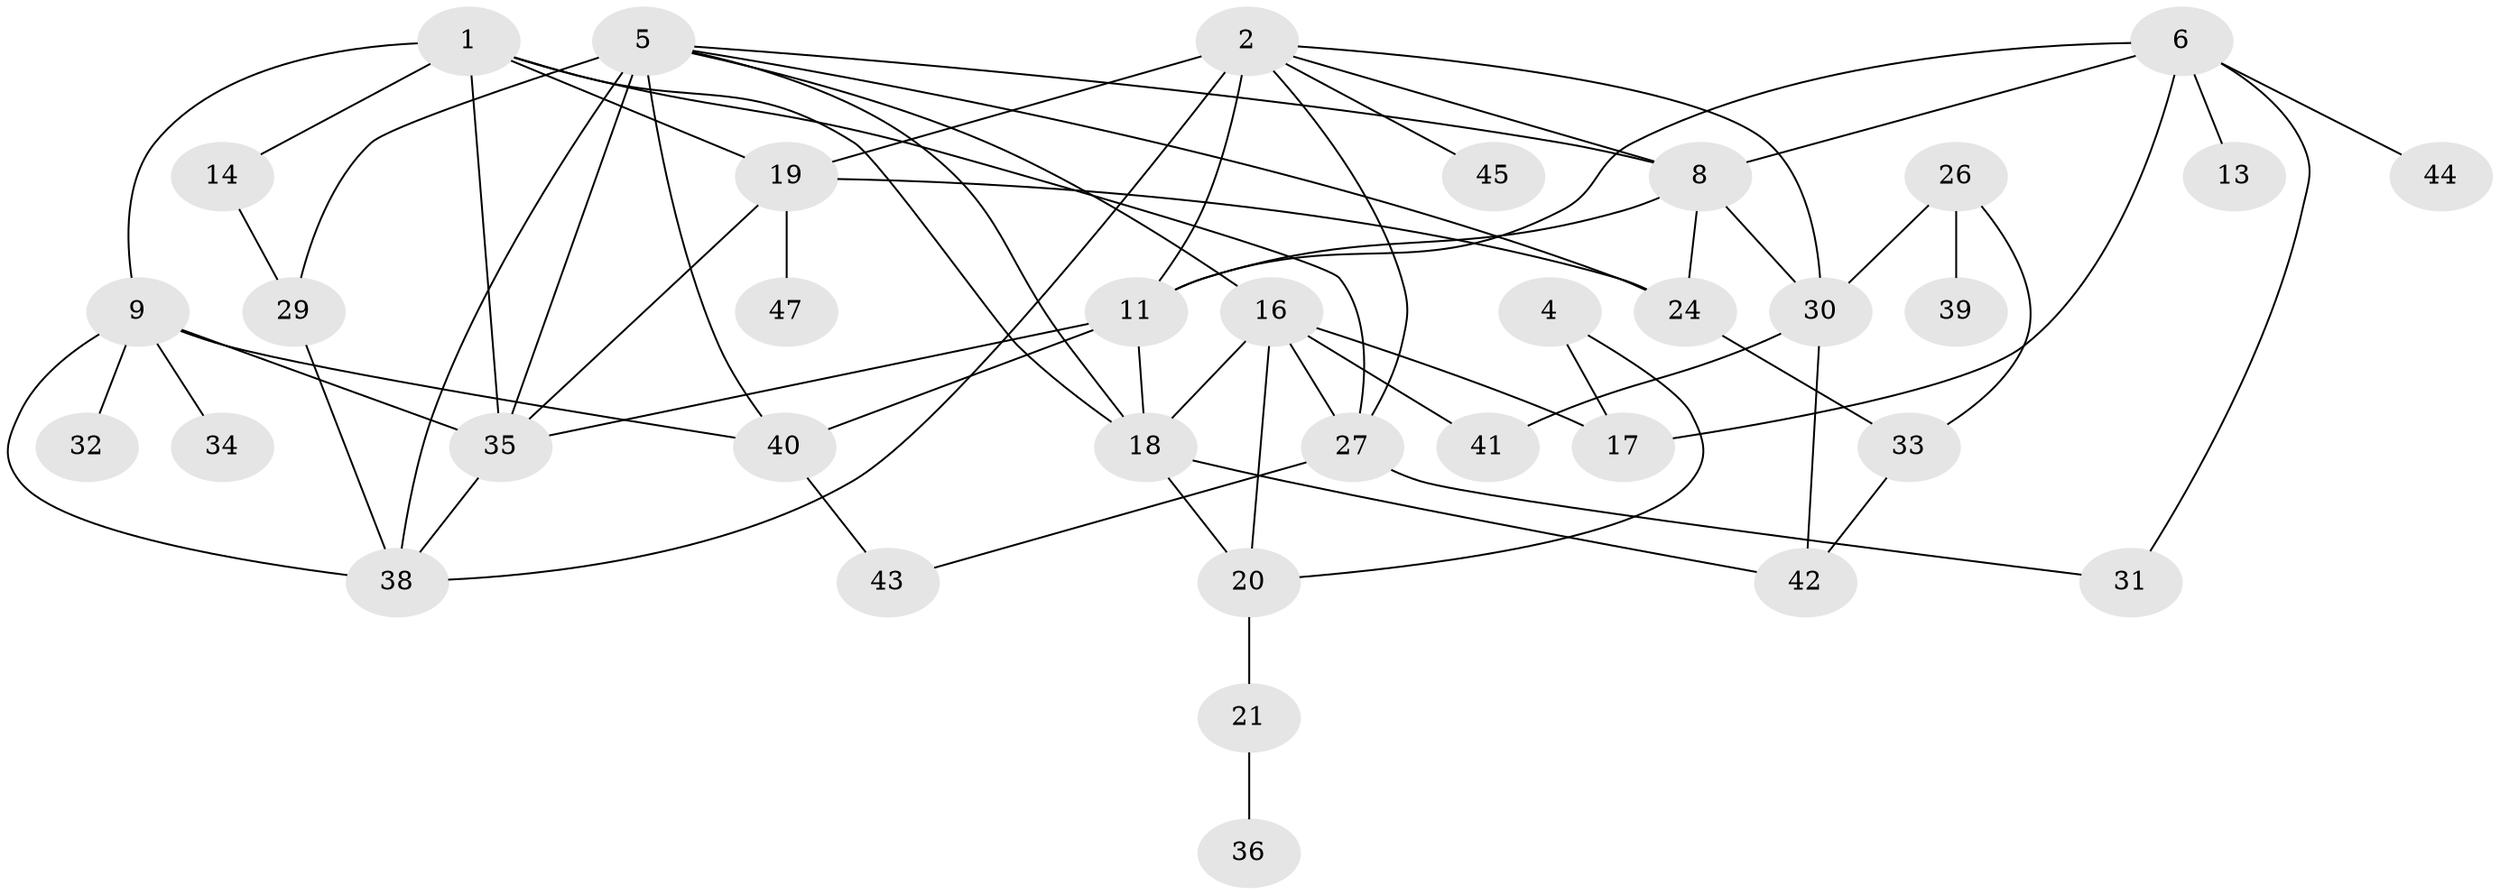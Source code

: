 // original degree distribution, {2: 0.25263157894736843, 3: 0.16842105263157894, 0: 0.11578947368421053, 4: 0.16842105263157894, 5: 0.10526315789473684, 6: 0.021052631578947368, 1: 0.16842105263157894}
// Generated by graph-tools (version 1.1) at 2025/33/03/09/25 02:33:55]
// undirected, 36 vertices, 65 edges
graph export_dot {
graph [start="1"]
  node [color=gray90,style=filled];
  1;
  2;
  4;
  5;
  6;
  8;
  9;
  11;
  13;
  14;
  16;
  17;
  18;
  19;
  20;
  21;
  24;
  26;
  27;
  29;
  30;
  31;
  32;
  33;
  34;
  35;
  36;
  38;
  39;
  40;
  41;
  42;
  43;
  44;
  45;
  47;
  1 -- 9 [weight=1.0];
  1 -- 14 [weight=1.0];
  1 -- 18 [weight=1.0];
  1 -- 19 [weight=1.0];
  1 -- 27 [weight=1.0];
  1 -- 35 [weight=2.0];
  2 -- 8 [weight=1.0];
  2 -- 11 [weight=1.0];
  2 -- 19 [weight=3.0];
  2 -- 27 [weight=1.0];
  2 -- 30 [weight=1.0];
  2 -- 38 [weight=1.0];
  2 -- 45 [weight=1.0];
  4 -- 17 [weight=1.0];
  4 -- 20 [weight=1.0];
  5 -- 8 [weight=1.0];
  5 -- 16 [weight=1.0];
  5 -- 18 [weight=1.0];
  5 -- 24 [weight=2.0];
  5 -- 29 [weight=2.0];
  5 -- 35 [weight=1.0];
  5 -- 38 [weight=3.0];
  5 -- 40 [weight=1.0];
  6 -- 8 [weight=1.0];
  6 -- 11 [weight=1.0];
  6 -- 13 [weight=1.0];
  6 -- 17 [weight=1.0];
  6 -- 31 [weight=1.0];
  6 -- 44 [weight=1.0];
  8 -- 11 [weight=2.0];
  8 -- 24 [weight=1.0];
  8 -- 30 [weight=1.0];
  9 -- 32 [weight=1.0];
  9 -- 34 [weight=1.0];
  9 -- 35 [weight=1.0];
  9 -- 38 [weight=1.0];
  9 -- 40 [weight=1.0];
  11 -- 18 [weight=1.0];
  11 -- 35 [weight=1.0];
  11 -- 40 [weight=1.0];
  14 -- 29 [weight=2.0];
  16 -- 17 [weight=1.0];
  16 -- 18 [weight=2.0];
  16 -- 20 [weight=1.0];
  16 -- 27 [weight=1.0];
  16 -- 41 [weight=1.0];
  18 -- 20 [weight=1.0];
  18 -- 42 [weight=1.0];
  19 -- 24 [weight=1.0];
  19 -- 35 [weight=1.0];
  19 -- 47 [weight=1.0];
  20 -- 21 [weight=1.0];
  21 -- 36 [weight=1.0];
  24 -- 33 [weight=1.0];
  26 -- 30 [weight=1.0];
  26 -- 33 [weight=1.0];
  26 -- 39 [weight=1.0];
  27 -- 31 [weight=1.0];
  27 -- 43 [weight=1.0];
  29 -- 38 [weight=1.0];
  30 -- 41 [weight=1.0];
  30 -- 42 [weight=1.0];
  33 -- 42 [weight=1.0];
  35 -- 38 [weight=1.0];
  40 -- 43 [weight=1.0];
}
